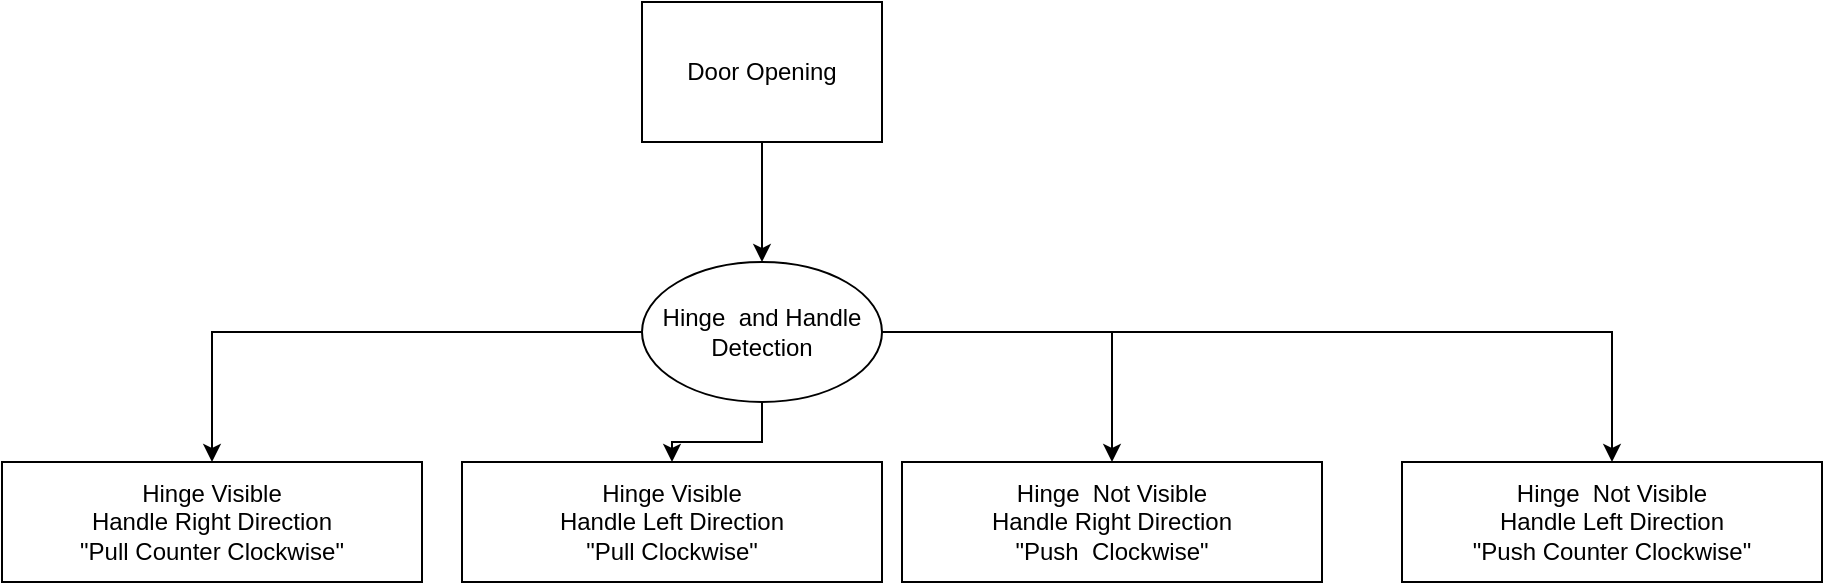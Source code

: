 <mxfile version="21.7.5" type="github">
  <diagram name="Page-1" id="HVmfjPEnntu2rI3UToru">
    <mxGraphModel dx="1364" dy="803" grid="1" gridSize="10" guides="1" tooltips="1" connect="1" arrows="1" fold="1" page="1" pageScale="1" pageWidth="850" pageHeight="1100" math="0" shadow="0">
      <root>
        <mxCell id="0" />
        <mxCell id="1" parent="0" />
        <mxCell id="FZL-NcXrkcs-e3devnAy-4" value="" style="edgeStyle=orthogonalEdgeStyle;rounded=0;orthogonalLoop=1;jettySize=auto;html=1;" edge="1" parent="1" source="FZL-NcXrkcs-e3devnAy-1" target="FZL-NcXrkcs-e3devnAy-2">
          <mxGeometry relative="1" as="geometry" />
        </mxCell>
        <mxCell id="FZL-NcXrkcs-e3devnAy-1" value="Door Opening" style="rounded=0;whiteSpace=wrap;html=1;" vertex="1" parent="1">
          <mxGeometry x="320" y="70" width="120" height="70" as="geometry" />
        </mxCell>
        <mxCell id="FZL-NcXrkcs-e3devnAy-6" style="edgeStyle=orthogonalEdgeStyle;rounded=0;orthogonalLoop=1;jettySize=auto;html=1;entryX=0.5;entryY=0;entryDx=0;entryDy=0;" edge="1" parent="1" source="FZL-NcXrkcs-e3devnAy-2" target="FZL-NcXrkcs-e3devnAy-5">
          <mxGeometry relative="1" as="geometry" />
        </mxCell>
        <mxCell id="FZL-NcXrkcs-e3devnAy-8" style="edgeStyle=orthogonalEdgeStyle;rounded=0;orthogonalLoop=1;jettySize=auto;html=1;entryX=0.5;entryY=0;entryDx=0;entryDy=0;" edge="1" parent="1" source="FZL-NcXrkcs-e3devnAy-2" target="FZL-NcXrkcs-e3devnAy-7">
          <mxGeometry relative="1" as="geometry" />
        </mxCell>
        <mxCell id="FZL-NcXrkcs-e3devnAy-11" style="edgeStyle=orthogonalEdgeStyle;rounded=0;orthogonalLoop=1;jettySize=auto;html=1;entryX=0.5;entryY=0;entryDx=0;entryDy=0;" edge="1" parent="1" source="FZL-NcXrkcs-e3devnAy-2" target="FZL-NcXrkcs-e3devnAy-10">
          <mxGeometry relative="1" as="geometry" />
        </mxCell>
        <mxCell id="FZL-NcXrkcs-e3devnAy-12" style="edgeStyle=orthogonalEdgeStyle;rounded=0;orthogonalLoop=1;jettySize=auto;html=1;entryX=0.5;entryY=0;entryDx=0;entryDy=0;" edge="1" parent="1" source="FZL-NcXrkcs-e3devnAy-2" target="FZL-NcXrkcs-e3devnAy-9">
          <mxGeometry relative="1" as="geometry" />
        </mxCell>
        <mxCell id="FZL-NcXrkcs-e3devnAy-2" value="Hinge&amp;nbsp; and Handle Detection" style="ellipse;whiteSpace=wrap;html=1;" vertex="1" parent="1">
          <mxGeometry x="320" y="200" width="120" height="70" as="geometry" />
        </mxCell>
        <mxCell id="FZL-NcXrkcs-e3devnAy-5" value="Hinge Visible&lt;br&gt;Handle Right Direction&lt;br&gt;&quot;Pull Counter Clockwise&quot;" style="rounded=0;whiteSpace=wrap;html=1;" vertex="1" parent="1">
          <mxGeometry y="300" width="210" height="60" as="geometry" />
        </mxCell>
        <mxCell id="FZL-NcXrkcs-e3devnAy-7" value="Hinge Visible&lt;br&gt;Handle Left Direction&lt;br&gt;&quot;Pull Clockwise&quot;" style="rounded=0;whiteSpace=wrap;html=1;" vertex="1" parent="1">
          <mxGeometry x="230" y="300" width="210" height="60" as="geometry" />
        </mxCell>
        <mxCell id="FZL-NcXrkcs-e3devnAy-9" value="Hinge&amp;nbsp; Not Visible&lt;br&gt;Handle Left Direction&lt;br&gt;&quot;Push Counter Clockwise&quot;" style="rounded=0;whiteSpace=wrap;html=1;" vertex="1" parent="1">
          <mxGeometry x="700" y="300" width="210" height="60" as="geometry" />
        </mxCell>
        <mxCell id="FZL-NcXrkcs-e3devnAy-10" value="Hinge&amp;nbsp; Not Visible&lt;br&gt;Handle Right Direction&lt;br&gt;&quot;Push&amp;nbsp; Clockwise&quot;" style="rounded=0;whiteSpace=wrap;html=1;" vertex="1" parent="1">
          <mxGeometry x="450" y="300" width="210" height="60" as="geometry" />
        </mxCell>
      </root>
    </mxGraphModel>
  </diagram>
</mxfile>
